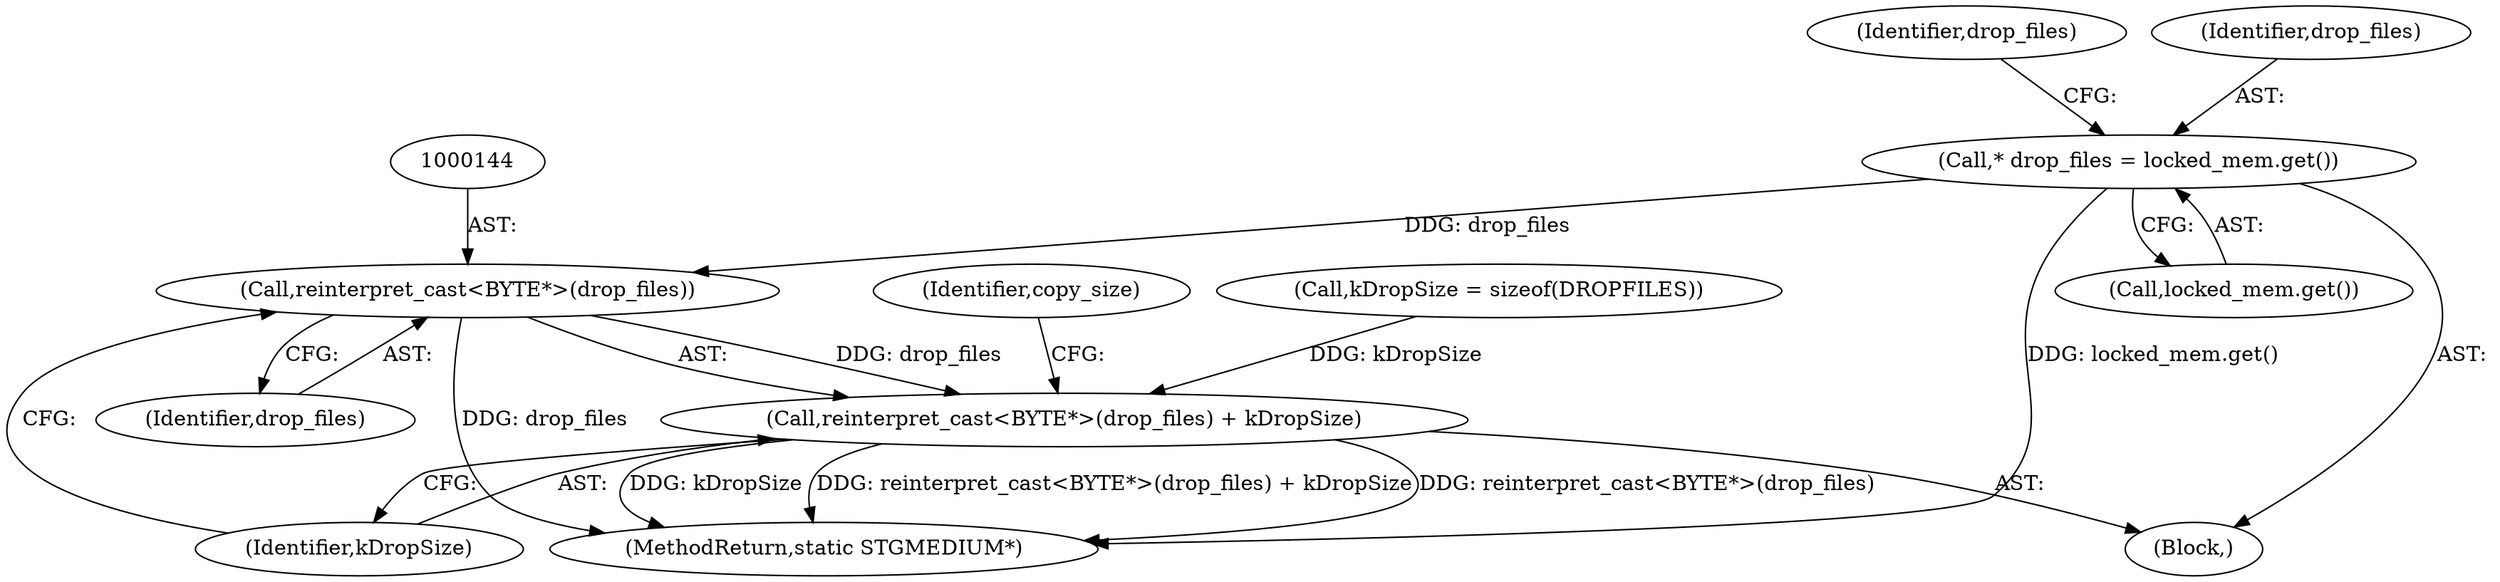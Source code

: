 digraph "0_Chrome_e93dc535728da259ec16d1c3cc393f80b25f64ae_16@pointer" {
"1000128" [label="(Call,* drop_files = locked_mem.get())"];
"1000143" [label="(Call,reinterpret_cast<BYTE*>(drop_files))"];
"1000142" [label="(Call,reinterpret_cast<BYTE*>(drop_files) + kDropSize)"];
"1000133" [label="(Identifier,drop_files)"];
"1000129" [label="(Identifier,drop_files)"];
"1000145" [label="(Identifier,drop_files)"];
"1000146" [label="(Identifier,kDropSize)"];
"1000149" [label="(Identifier,copy_size)"];
"1000130" [label="(Call,locked_mem.get())"];
"1000142" [label="(Call,reinterpret_cast<BYTE*>(drop_files) + kDropSize)"];
"1000128" [label="(Call,* drop_files = locked_mem.get())"];
"1000143" [label="(Call,reinterpret_cast<BYTE*>(drop_files))"];
"1000105" [label="(Call,kDropSize = sizeof(DROPFILES))"];
"1000103" [label="(Block,)"];
"1000179" [label="(MethodReturn,static STGMEDIUM*)"];
"1000128" -> "1000103"  [label="AST: "];
"1000128" -> "1000130"  [label="CFG: "];
"1000129" -> "1000128"  [label="AST: "];
"1000130" -> "1000128"  [label="AST: "];
"1000133" -> "1000128"  [label="CFG: "];
"1000128" -> "1000179"  [label="DDG: locked_mem.get()"];
"1000128" -> "1000143"  [label="DDG: drop_files"];
"1000143" -> "1000142"  [label="AST: "];
"1000143" -> "1000145"  [label="CFG: "];
"1000144" -> "1000143"  [label="AST: "];
"1000145" -> "1000143"  [label="AST: "];
"1000146" -> "1000143"  [label="CFG: "];
"1000143" -> "1000179"  [label="DDG: drop_files"];
"1000143" -> "1000142"  [label="DDG: drop_files"];
"1000142" -> "1000103"  [label="AST: "];
"1000142" -> "1000146"  [label="CFG: "];
"1000146" -> "1000142"  [label="AST: "];
"1000149" -> "1000142"  [label="CFG: "];
"1000142" -> "1000179"  [label="DDG: reinterpret_cast<BYTE*>(drop_files) + kDropSize"];
"1000142" -> "1000179"  [label="DDG: reinterpret_cast<BYTE*>(drop_files)"];
"1000142" -> "1000179"  [label="DDG: kDropSize"];
"1000105" -> "1000142"  [label="DDG: kDropSize"];
}
